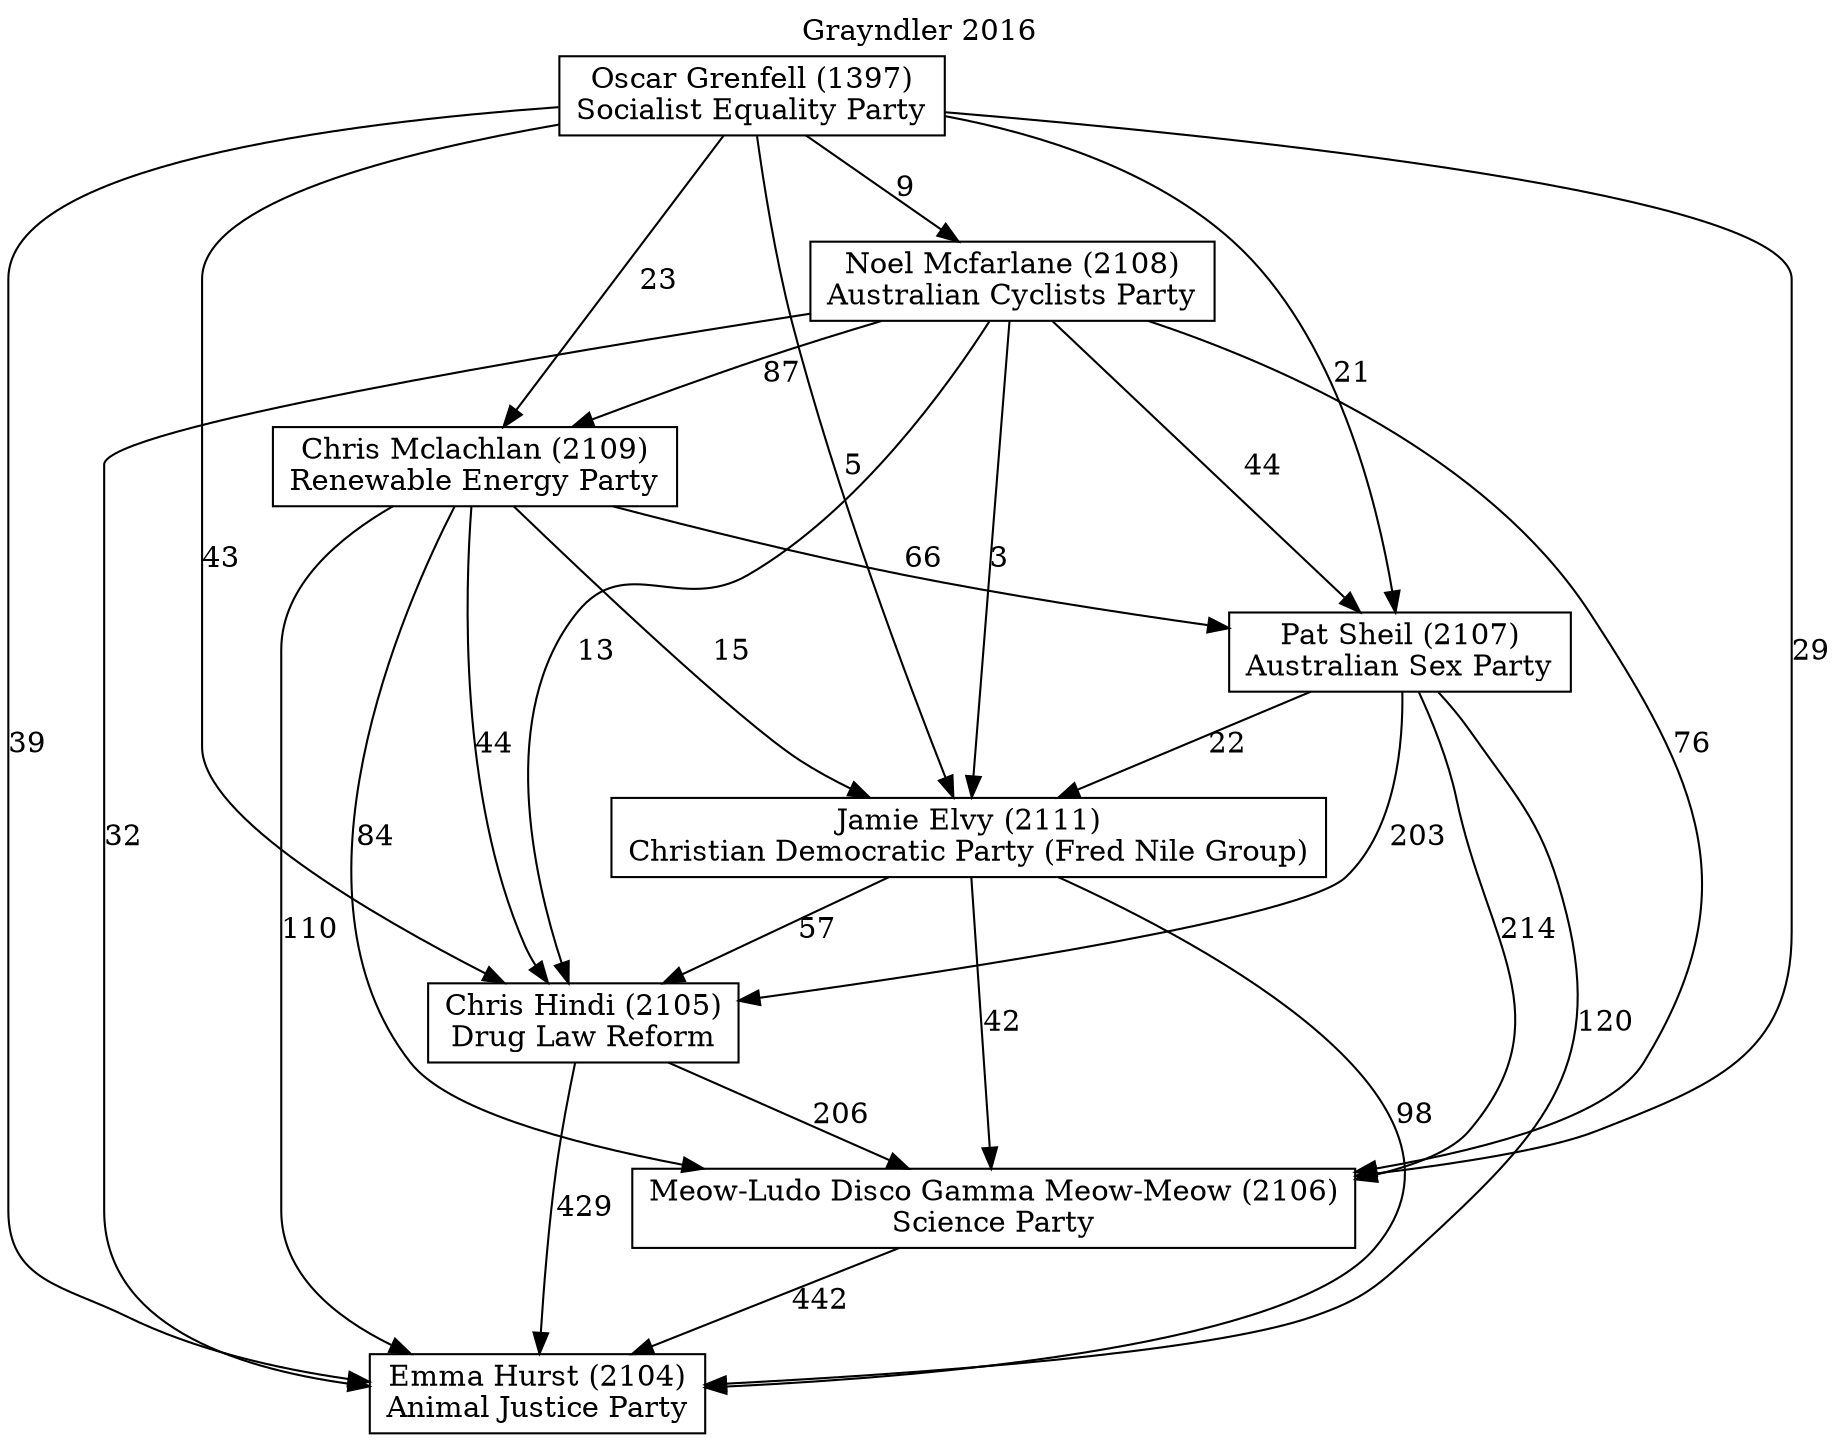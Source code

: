 // House preference flow
digraph "Emma Hurst (2104)_Grayndler_2016" {
	graph [label="Grayndler 2016" labelloc=t mclimit=10]
	node [shape=box]
	"Chris Mclachlan (2109)" [label="Chris Mclachlan (2109)
Renewable Energy Party"]
	"Emma Hurst (2104)" [label="Emma Hurst (2104)
Animal Justice Party"]
	"Chris Hindi (2105)" [label="Chris Hindi (2105)
Drug Law Reform"]
	"Meow-Ludo Disco Gamma Meow-Meow (2106)" [label="Meow-Ludo Disco Gamma Meow-Meow (2106)
Science Party"]
	"Oscar Grenfell (1397)" [label="Oscar Grenfell (1397)
Socialist Equality Party"]
	"Pat Sheil (2107)" [label="Pat Sheil (2107)
Australian Sex Party"]
	"Jamie Elvy (2111)" [label="Jamie Elvy (2111)
Christian Democratic Party (Fred Nile Group)"]
	"Noel Mcfarlane (2108)" [label="Noel Mcfarlane (2108)
Australian Cyclists Party"]
	"Noel Mcfarlane (2108)" -> "Chris Hindi (2105)" [label=13]
	"Chris Hindi (2105)" -> "Emma Hurst (2104)" [label=429]
	"Noel Mcfarlane (2108)" -> "Meow-Ludo Disco Gamma Meow-Meow (2106)" [label=76]
	"Oscar Grenfell (1397)" -> "Pat Sheil (2107)" [label=21]
	"Oscar Grenfell (1397)" -> "Chris Hindi (2105)" [label=43]
	"Jamie Elvy (2111)" -> "Meow-Ludo Disco Gamma Meow-Meow (2106)" [label=42]
	"Jamie Elvy (2111)" -> "Chris Hindi (2105)" [label=57]
	"Oscar Grenfell (1397)" -> "Emma Hurst (2104)" [label=39]
	"Noel Mcfarlane (2108)" -> "Jamie Elvy (2111)" [label=3]
	"Chris Mclachlan (2109)" -> "Pat Sheil (2107)" [label=66]
	"Pat Sheil (2107)" -> "Jamie Elvy (2111)" [label=22]
	"Noel Mcfarlane (2108)" -> "Emma Hurst (2104)" [label=32]
	"Chris Mclachlan (2109)" -> "Jamie Elvy (2111)" [label=15]
	"Oscar Grenfell (1397)" -> "Noel Mcfarlane (2108)" [label=9]
	"Pat Sheil (2107)" -> "Meow-Ludo Disco Gamma Meow-Meow (2106)" [label=214]
	"Pat Sheil (2107)" -> "Emma Hurst (2104)" [label=120]
	"Jamie Elvy (2111)" -> "Emma Hurst (2104)" [label=98]
	"Pat Sheil (2107)" -> "Chris Hindi (2105)" [label=203]
	"Oscar Grenfell (1397)" -> "Meow-Ludo Disco Gamma Meow-Meow (2106)" [label=29]
	"Oscar Grenfell (1397)" -> "Jamie Elvy (2111)" [label=5]
	"Chris Mclachlan (2109)" -> "Emma Hurst (2104)" [label=110]
	"Chris Mclachlan (2109)" -> "Chris Hindi (2105)" [label=44]
	"Noel Mcfarlane (2108)" -> "Chris Mclachlan (2109)" [label=87]
	"Meow-Ludo Disco Gamma Meow-Meow (2106)" -> "Emma Hurst (2104)" [label=442]
	"Oscar Grenfell (1397)" -> "Chris Mclachlan (2109)" [label=23]
	"Chris Mclachlan (2109)" -> "Meow-Ludo Disco Gamma Meow-Meow (2106)" [label=84]
	"Noel Mcfarlane (2108)" -> "Pat Sheil (2107)" [label=44]
	"Chris Hindi (2105)" -> "Meow-Ludo Disco Gamma Meow-Meow (2106)" [label=206]
}
